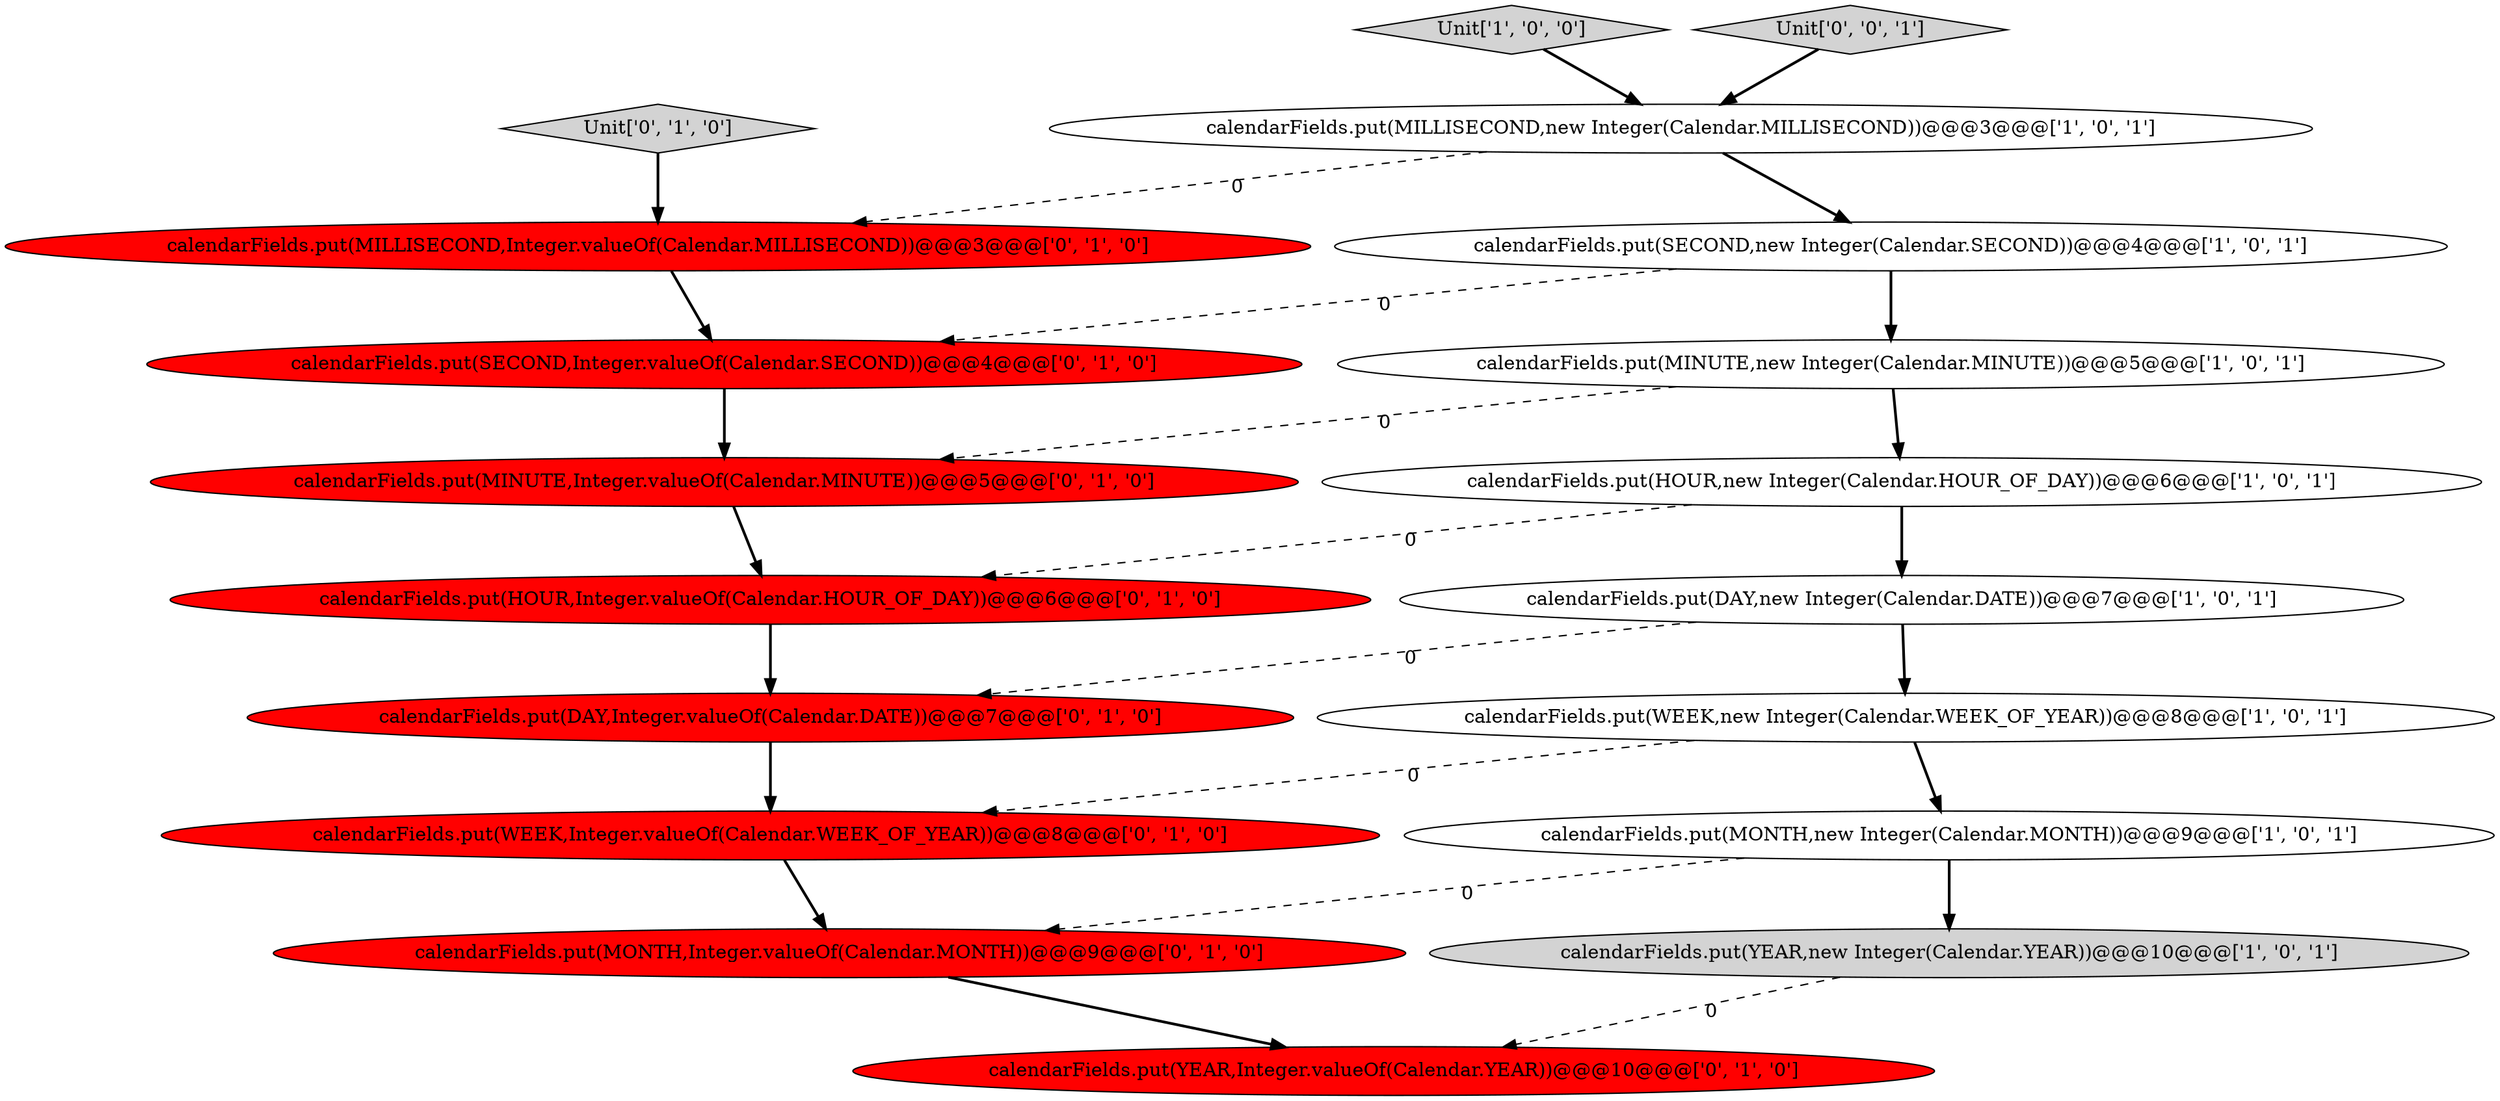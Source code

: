 digraph {
16 [style = filled, label = "calendarFields.put(WEEK,Integer.valueOf(Calendar.WEEK_OF_YEAR))@@@8@@@['0', '1', '0']", fillcolor = red, shape = ellipse image = "AAA1AAABBB2BBB"];
4 [style = filled, label = "calendarFields.put(MINUTE,new Integer(Calendar.MINUTE))@@@5@@@['1', '0', '1']", fillcolor = white, shape = ellipse image = "AAA0AAABBB1BBB"];
10 [style = filled, label = "calendarFields.put(YEAR,Integer.valueOf(Calendar.YEAR))@@@10@@@['0', '1', '0']", fillcolor = red, shape = ellipse image = "AAA1AAABBB2BBB"];
13 [style = filled, label = "calendarFields.put(HOUR,Integer.valueOf(Calendar.HOUR_OF_DAY))@@@6@@@['0', '1', '0']", fillcolor = red, shape = ellipse image = "AAA1AAABBB2BBB"];
0 [style = filled, label = "calendarFields.put(MILLISECOND,new Integer(Calendar.MILLISECOND))@@@3@@@['1', '0', '1']", fillcolor = white, shape = ellipse image = "AAA0AAABBB1BBB"];
8 [style = filled, label = "calendarFields.put(HOUR,new Integer(Calendar.HOUR_OF_DAY))@@@6@@@['1', '0', '1']", fillcolor = white, shape = ellipse image = "AAA0AAABBB1BBB"];
15 [style = filled, label = "calendarFields.put(SECOND,Integer.valueOf(Calendar.SECOND))@@@4@@@['0', '1', '0']", fillcolor = red, shape = ellipse image = "AAA1AAABBB2BBB"];
3 [style = filled, label = "Unit['1', '0', '0']", fillcolor = lightgray, shape = diamond image = "AAA0AAABBB1BBB"];
1 [style = filled, label = "calendarFields.put(SECOND,new Integer(Calendar.SECOND))@@@4@@@['1', '0', '1']", fillcolor = white, shape = ellipse image = "AAA0AAABBB1BBB"];
18 [style = filled, label = "Unit['0', '0', '1']", fillcolor = lightgray, shape = diamond image = "AAA0AAABBB3BBB"];
2 [style = filled, label = "calendarFields.put(YEAR,new Integer(Calendar.YEAR))@@@10@@@['1', '0', '1']", fillcolor = lightgray, shape = ellipse image = "AAA0AAABBB1BBB"];
7 [style = filled, label = "calendarFields.put(WEEK,new Integer(Calendar.WEEK_OF_YEAR))@@@8@@@['1', '0', '1']", fillcolor = white, shape = ellipse image = "AAA0AAABBB1BBB"];
9 [style = filled, label = "Unit['0', '1', '0']", fillcolor = lightgray, shape = diamond image = "AAA0AAABBB2BBB"];
17 [style = filled, label = "calendarFields.put(MONTH,Integer.valueOf(Calendar.MONTH))@@@9@@@['0', '1', '0']", fillcolor = red, shape = ellipse image = "AAA1AAABBB2BBB"];
11 [style = filled, label = "calendarFields.put(MILLISECOND,Integer.valueOf(Calendar.MILLISECOND))@@@3@@@['0', '1', '0']", fillcolor = red, shape = ellipse image = "AAA1AAABBB2BBB"];
14 [style = filled, label = "calendarFields.put(DAY,Integer.valueOf(Calendar.DATE))@@@7@@@['0', '1', '0']", fillcolor = red, shape = ellipse image = "AAA1AAABBB2BBB"];
5 [style = filled, label = "calendarFields.put(MONTH,new Integer(Calendar.MONTH))@@@9@@@['1', '0', '1']", fillcolor = white, shape = ellipse image = "AAA0AAABBB1BBB"];
12 [style = filled, label = "calendarFields.put(MINUTE,Integer.valueOf(Calendar.MINUTE))@@@5@@@['0', '1', '0']", fillcolor = red, shape = ellipse image = "AAA1AAABBB2BBB"];
6 [style = filled, label = "calendarFields.put(DAY,new Integer(Calendar.DATE))@@@7@@@['1', '0', '1']", fillcolor = white, shape = ellipse image = "AAA0AAABBB1BBB"];
14->16 [style = bold, label=""];
17->10 [style = bold, label=""];
1->4 [style = bold, label=""];
9->11 [style = bold, label=""];
7->16 [style = dashed, label="0"];
1->15 [style = dashed, label="0"];
8->6 [style = bold, label=""];
0->11 [style = dashed, label="0"];
16->17 [style = bold, label=""];
6->14 [style = dashed, label="0"];
11->15 [style = bold, label=""];
3->0 [style = bold, label=""];
4->12 [style = dashed, label="0"];
8->13 [style = dashed, label="0"];
2->10 [style = dashed, label="0"];
12->13 [style = bold, label=""];
5->2 [style = bold, label=""];
7->5 [style = bold, label=""];
5->17 [style = dashed, label="0"];
0->1 [style = bold, label=""];
4->8 [style = bold, label=""];
15->12 [style = bold, label=""];
6->7 [style = bold, label=""];
13->14 [style = bold, label=""];
18->0 [style = bold, label=""];
}
